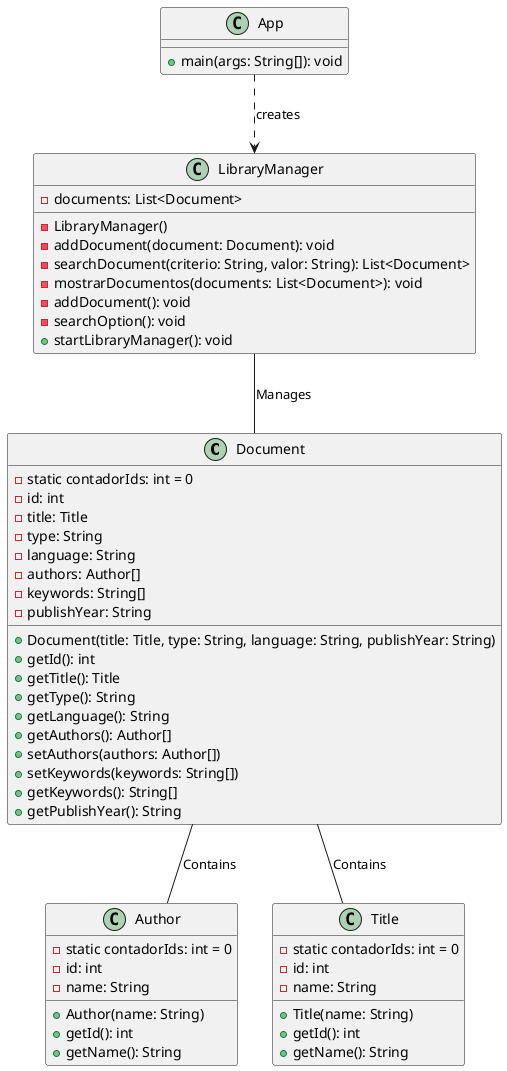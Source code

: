 @startuml
Document --  Author: Contains
Document -- Title: Contains
LibraryManager --  Document: Manages
App ..> LibraryManager : creates

class Title {
        - static contadorIds: int = 0
        - id: int
        - name: String

        + Title(name: String)
        + getId(): int
        + getName(): String
    }

class Author {
        - static contadorIds: int = 0
        - id: int
        - name: String

        + Author(name: String)
        + getId(): int
        + getName(): String
    }

class Document {
        - static contadorIds: int = 0
        - id: int
        - title: Title
        - type: String
        - language: String
        - authors: Author[]
        - keywords: String[]
        - publishYear: String

        + Document(title: Title, type: String, language: String, publishYear: String)
        + getId(): int
        + getTitle(): Title
        + getType(): String
        + getLanguage(): String
        + getAuthors(): Author[]
        + setAuthors(authors: Author[])
        + setKeywords(keywords: String[])
        + getKeywords(): String[]
        + getPublishYear(): String
    }

class LibraryManager {
        - documents: List<Document>

        - LibraryManager()
        - addDocument(document: Document): void
        - searchDocument(criterio: String, valor: String): List<Document>
        - mostrarDocumentos(documents: List<Document>): void
        - addDocument(): void
        - searchOption(): void
        + startLibraryManager(): void
    }

class App {
        + main(args: String[]): void
    }
@enduml